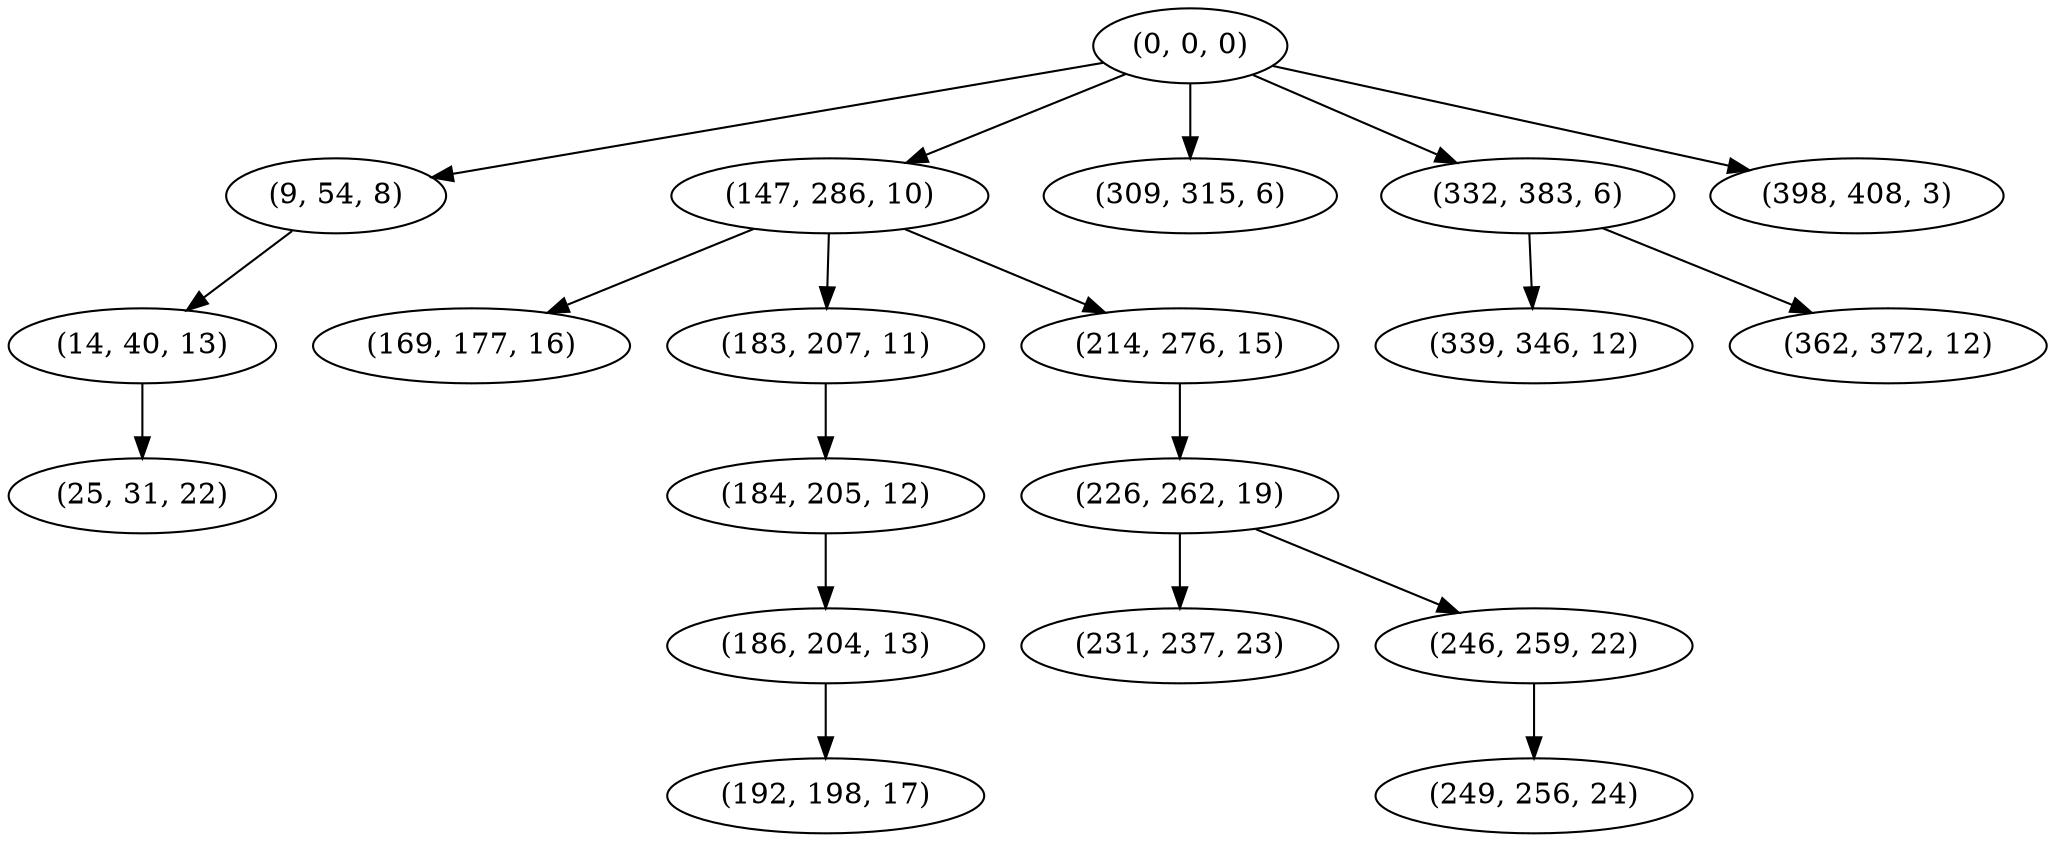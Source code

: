digraph tree {
    "(0, 0, 0)";
    "(9, 54, 8)";
    "(14, 40, 13)";
    "(25, 31, 22)";
    "(147, 286, 10)";
    "(169, 177, 16)";
    "(183, 207, 11)";
    "(184, 205, 12)";
    "(186, 204, 13)";
    "(192, 198, 17)";
    "(214, 276, 15)";
    "(226, 262, 19)";
    "(231, 237, 23)";
    "(246, 259, 22)";
    "(249, 256, 24)";
    "(309, 315, 6)";
    "(332, 383, 6)";
    "(339, 346, 12)";
    "(362, 372, 12)";
    "(398, 408, 3)";
    "(0, 0, 0)" -> "(9, 54, 8)";
    "(0, 0, 0)" -> "(147, 286, 10)";
    "(0, 0, 0)" -> "(309, 315, 6)";
    "(0, 0, 0)" -> "(332, 383, 6)";
    "(0, 0, 0)" -> "(398, 408, 3)";
    "(9, 54, 8)" -> "(14, 40, 13)";
    "(14, 40, 13)" -> "(25, 31, 22)";
    "(147, 286, 10)" -> "(169, 177, 16)";
    "(147, 286, 10)" -> "(183, 207, 11)";
    "(147, 286, 10)" -> "(214, 276, 15)";
    "(183, 207, 11)" -> "(184, 205, 12)";
    "(184, 205, 12)" -> "(186, 204, 13)";
    "(186, 204, 13)" -> "(192, 198, 17)";
    "(214, 276, 15)" -> "(226, 262, 19)";
    "(226, 262, 19)" -> "(231, 237, 23)";
    "(226, 262, 19)" -> "(246, 259, 22)";
    "(246, 259, 22)" -> "(249, 256, 24)";
    "(332, 383, 6)" -> "(339, 346, 12)";
    "(332, 383, 6)" -> "(362, 372, 12)";
}
